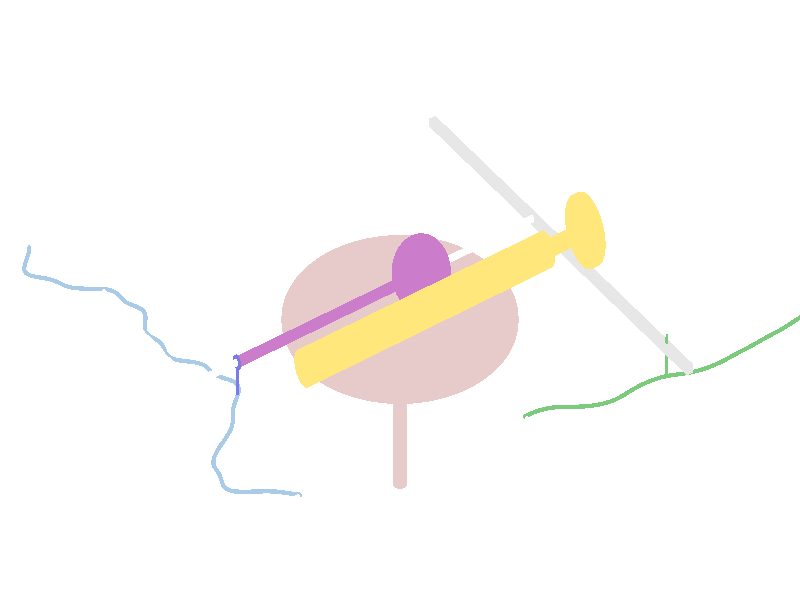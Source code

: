 //
// ksi.pov
//
// (c) 2023 Prof Dr Andreas Müller
//
#version 3.7;
#include "colors.inc"

#declare spherecolor = rgb<0.6,0.2,0.6>;
#declare rollercolor = rgb<1,0.8,0.2>;
#declare pointercolor = rgb<0.2,0.2,0.8>;
#declare scheibenfarbe = rgb<0.8,0.6,0.6>;
#declare curvecolor = rgb<0.4,0.6,0.8>;
#declare integralcolor = rgb<0.2,0.6,0.2>;

global_settings {
	assumed_gamma 1
}

#declare imagescale = 0.053;

camera {
	location <-28, 30, -40>
	look_at <0, 0.1, 0>
	right (16/9) * x * imagescale
	up y * imagescale
}

light_source {
	<-30, 40, -40> color White
	area_light <10,0,0> <0,0,10>, 10, 10
	adaptive 1
	jitter
}

sky_sphere {
	pigment {
		color rgb<1,1,1>
	}
}

union {
	cylinder { <0,-1,0>, <0,0,0>, 0.05 }
	cylinder { <0,-0.02,0>, <0,0,0>, 0.8 }
	pigment {
		color scheibenfarbe
	}
	finish {
		metallic
		specular 0.99
	}
}


#declare r = 0.01;
#declare f = function(X) { 0.25 * (0.8*sin(3 * X) + 0.7 * cos(5*X) + 0.1 * sin(20*X)) }
#macro punkt(T)
	< -1.5 + f(T), 0, T >
#end
//#declare F = function(X) { -0.00125*cos(20*(X)) + 0.035*sin(5*(X)) - 0.06666666666666667*cos(3*(X)) }
#declare F = function(X) { 0.0005208333333333333* cos(24*X) + 0.00078125*cos(16*X) - 0.00972222222222222*sin(9*X) + 0.014285714285714285*cos(7*X) - 0.0875*sin(X) - 0.1*cos(X) }

#declare F0 = function(X) { (F(X) - F(-1)) }
#macro Punkt(T)
	< integraloffset + 1 + T, -0.2, 2*F0(T)-1 >
#end
#declare sphereradius = 0.2;
#declare sphereoffset = f(0);
#declare rollerradius = 0.10;
#declare integraloffset = 0.325;

union {
	cylinder { <-1.8, sphereradius, 0>, <1.1, sphereradius, 0>, 0.02 }
	pigment {
		color White
	}
	finish {
		metallic
		specular 0.99
	}
}

union {
	sphere { < f(0), sphereradius, 0>, sphereradius }
	cylinder { <-1.5+f(0), sphereradius, 0>, < f(0), sphereradius, 0>, 0.03 }
	pigment {
		color spherecolor
	}
	finish {
		metallic
		specular 0.99
	}
}

union {
	cylinder {
		< -1.5+f(0), sphereradius, 0 >, 
		< -1.5+f(0), 0, 0 >, 
		r
	}
	cylinder {
		< -1.5+f(0) - r/2, sphereradius, 0 >,
		< -1.5+f(0) + r/2, sphereradius, 0 >,
		0.04
	}
	pigment {
		color pointercolor
	}
	finish {
		metallic
		specular 0.99
	}
}

mesh {
	triangle { < -1.9, 0, -1 >, < -1.1, 0, -1 >, < -1.1, 0, 2 > }
	triangle { < -1.9, 0, -1 >, < -1.1, 0,  2 >, < -1.9, 0, 2 > }
	pigment {
		color White
	}
}

union {
	cylinder { < -1.5, 0, -1 >, < -1.5,0, 2.1>, r }
	cone { <-1.5, 0, 2.1>, 2 * r, <-1.5, 0, 2.15>, 0 }
	cylinder { < -2, 0, -1>, <-1, 0, -1>, r }
	cone { <-2,0,-1>, 2 * r, <-2.05,0,-1>, 0 }
	pigment {
		color White
	}
}

union {
	#declare Y = -1;
	#declare Yh = 0.01;
	sphere { punkt(Y), 1.2*r }
	#while (Y < 2)
		cylinder { punkt(Y), punkt(Y+Yh), 1.4*r }
		#declare Y = Y + Yh;
		sphere { punkt(Y), 1.4*r }
	#end
	pigment {
		color curvecolor
	}
	finish {
		metallic
		specular 0.99
	}
}

union {
	cylinder {
		< -1, sphereradius, -(sphereradius+rollerradius) >, 
		<  1, sphereradius, -(sphereradius+rollerradius) >,
		rollerradius
	}
	cylinder {
		< 0, sphereradius, -(sphereradius+rollerradius) >, 
		< 1.32, sphereradius, -(sphereradius+rollerradius) >,
		0.5 * rollerradius
	}
	cylinder {
		< 1.3,  sphereradius, -(sphereradius+rollerradius) >,
		< 1.35, sphereradius, -(sphereradius+rollerradius) >,
		sphereradius
	}
	pigment {
		color rollercolor
	}
	finish {
		metallic
		specular 0.99
	}
}

mesh {
	triangle {
		< integraloffset,     -0.2, -1.4 >,
		< integraloffset + 3, -0.2, -1.4 >,
		< integraloffset + 3, -0.2, -0.6 >
	}
	triangle {
		< integraloffset,     -0.2, -1.4 >,
		< integraloffset + 3, -0.2, -0.6 >,
		< integraloffset,     -0.2, -0.6 >
	}
	pigment {
		color White
	}
}

union {
	cylinder {
		< integraloffset,     -0.2, -1 >,
		< integraloffset + 3, -0.2, -1 >,
		r
	}
	cylinder {
		< integraloffset, -0.2, -0.5 >,
		< integraloffset, -0.2, -1.5 >,
		r
	}
	cone {
		< integraloffset, -0.2, -1.5 >,
		2 * r,
		< integraloffset, -0.2, -1.55 >,
		0
	}
	pigment {
		color White
	}
}

#declare barcolor = rgb<0.8,0.8,0.8>;
union {
	box { < 1.3, -0.05, -1.5 >, < 1.35, 0, 1.5 > }
	pigment {
		color barcolor
	}
	finish {
		metallic
		specular 0.99
	}
}


union {
	#declare Y = -1;
	#declare Yh = 0.01;
	sphere { Punkt(Y), 1.4*r }
	#while (Y < 2)
		cylinder { Punkt(Y), Punkt(Y+Yh), 1.4*r }
		#declare Y = Y + Yh;
		sphere { Punkt(Y), 1.4*r }
	#end
	pigment {
		color integralcolor
	}
	finish {
		metallic
		specular 0.99
	}
}

union {
	cylinder {
		< 1.325,  0.05, 2 * F0(0) - 1 >,
		< 1.325, -0.2,  2 * F0(0) - 1 >,
		r
	}
	pigment {
		color integralcolor
	}
	finish {
		metallic
		specular 0.99
	}
}

